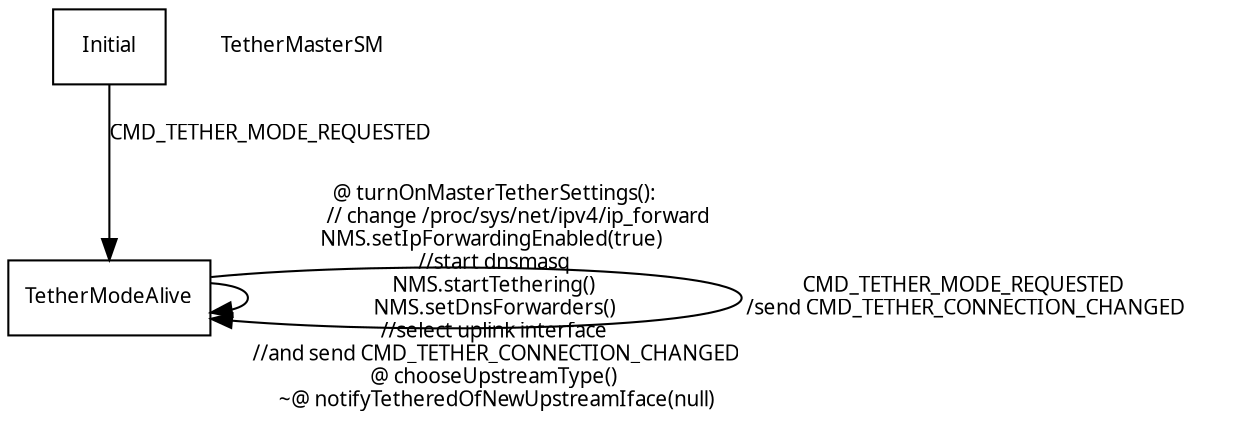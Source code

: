 

digraph TetherMasterSM{
	size = "8.5, 11";
	fontname = "Microsoft YaHei";
	fontsize = 15;
	node [shape = record, fontname = "Microsoft YaHei", fontsize = 10];
	edge [fontname = "Microsoft YaHei", fontsize = 10];
	Initial -> TetherModeAlive [ label = "CMD_TETHER_MODE_REQUESTED" ];
	TetherModeAlive -> TetherModeAlive [ label = " @ turnOnMasterTetherSettings(): \n           // change /proc/sys/net/ipv4/ip_forward \n NMS.setIpForwardingEnabled(true)  \n //start dnsmasq \n NMS.startTethering() \n NMS.setDnsForwarders() \n //select uplink interface \n //and send CMD_TETHER_CONNECTION_CHANGED\n @ chooseUpstreamType() \n ~@ notifyTetheredOfNewUpstreamIface(null)" ];
	TetherModeAlive -> TetherModeAlive [ label = " CMD_TETHER_MODE_REQUESTED \n /send CMD_TETHER_CONNECTION_CHANGED" ];
	"TetherMasterSM" [ shape = plaintext ];
}

